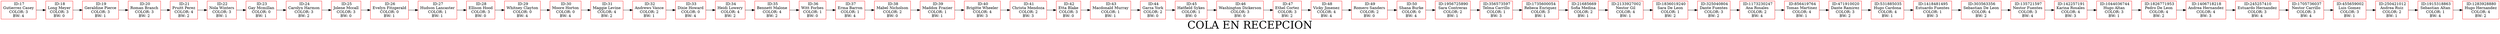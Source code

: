 digraph G { 
node[shape=box, color=red];
label="COLA EN RECEPCION";
fontsize = 40;
nodo1360875712[label=" ID:17\nGutierrez Casey\nCOLOR: 3\nBW: 4"]
nodo1625635731[label=" ID:18\nLong Meyer\nCOLOR: 3\nBW: 0"]
nodo1580066828[label=" ID:19\nGeraldine Pierce\nCOLOR: 3\nBW: 1"]
nodo491044090[label=" ID:20\nRoman Branch\nCOLOR: 3\nBW: 2"]
nodo644117698[label=" ID:21\nPruitt Perez\nCOLOR: 4\nBW: 2"]
nodo1872034366[label=" ID:22\nNola Winters\nCOLOR: 3\nBW: 1"]
nodo1581781576[label=" ID:23\nGay Mcmillan\nCOLOR: 0\nBW: 1"]
nodo1725154839[label=" ID:24\nCarolyn Harmon\nCOLOR: 3\nBW: 2"]
nodo1670675563[label=" ID:25\nJolene Mccall\nCOLOR: 3\nBW: 0"]
nodo723074861[label=" ID:26\nEvelyn Fitzgerald\nCOLOR: 0\nBW: 1"]
nodo895328852[label=" ID:27\nHudson Lancaster\nCOLOR: 1\nBW: 1"]
nodo1304836502[label=" ID:28\nEllison Hood\nCOLOR: 3\nBW: 0"]
nodo225534817[label=" ID:29\nWhitney Clayton\nCOLOR: 0\nBW: 4"]
nodo1878246837[label=" ID:30\nMoore Horton\nCOLOR: 0\nBW: 4"]
nodo929338653[label=" ID:31\nMaggie Levine\nCOLOR: 4\nBW: 2"]
nodo1259475182[label=" ID:32\nAndrews Vance\nCOLOR: 2\nBW: 1"]
nodo1300109446[label=" ID:33\nDixie Howard\nCOLOR: 0\nBW: 4"]
nodo1020371697[label=" ID:34\nHeidi Lowery\nCOLOR: 4\nBW: 2"]
nodo789451787[label=" ID:35\nBennett Malone\nCOLOR: 4\nBW: 2"]
nodo1950409828[label=" ID:36\nWitt Forbes\nCOLOR: 1\nBW: 0"]
nodo1229416514[label=" ID:37\nErma Barron\nCOLOR: 1\nBW: 4"]
nodo2016447921[label=" ID:38\nMabel Nicholson\nCOLOR: 2\nBW: 0"]
nodo666988784[label=" ID:39\nMaddox Frazier\nCOLOR: 1\nBW: 1"]
nodo1414644648[label=" ID:40\nBrigitte Wheeler\nCOLOR: 4\nBW: 3"]
nodo640070680[label=" ID:41\nChrista Mendoza\nCOLOR: 2\nBW: 3"]
nodo1510467688[label=" ID:42\nEtta Blake\nCOLOR: 3\nBW: 0"]
nodo1995265320[label=" ID:43\nMacdonald Murray\nCOLOR: 1\nBW: 1"]
nodo746292446[label=" ID:44\nGarza York\nCOLOR: 2\nBW: 0"]
nodo1072591677[label=" ID:45\nHatfield Sykes\nCOLOR: 1\nBW: 0"]
nodo1523554304[label=" ID:46\nWashington Dickerson\nCOLOR: 3\nBW: 0"]
nodo1175962212[label=" ID:47\nEthel Cortez\nCOLOR: 3\nBW: 2"]
nodo918221580[label=" ID:48\nVicky Jimenez\nCOLOR: 4\nBW: 4"]
nodo2055281021[label=" ID:49\nRomero Sanders\nCOLOR: 2\nBW: 0"]
nodo1554547125[label=" ID:50\nShana Burke\nCOLOR: 0\nBW: 4"]
nodo617901222[label=" ID:1956725890\nSara Contreras\nCOLOR: 2\nBW: 1"]
nodo1159190947[label=" ID:356573597\nTelma Carrillo\nCOLOR: 1\nBW: 3"]
nodo925858445[label=" ID:1735600054\nRebeca Enriquez\nCOLOR: 3\nBW: 1"]
nodo798154996[label=" ID:21685669\nSofia Medina\nCOLOR: 2\nBW: 1"]
nodo681842940[label=" ID:2133927002\nNestor Gil\nCOLOR: 4\nBW: 1"]
nodo1392838282[label=" ID:1836019240\nSara De Leon\nCOLOR: 1\nBW: 2"]
nodo523429237[label=" ID:325040804\nDante Fuentes\nCOLOR: 3\nBW: 2"]
nodo664740647[label=" ID:1173230247\nAna Rosales\nCOLOR: 2\nBW: 4"]
nodo804564176[label=" ID:856419764\nTomas Martinez\nCOLOR: 4\nBW: 1"]
nodo295530567[label=" ID:471910020\nDante Ramirez\nCOLOR: 3\nBW: 2"]
nodo2003749087[label=" ID:531885035\nHugo Cardona\nCOLOR: 4\nBW: 1"]
nodo1324119927[label=" ID:1418481495\nEstuardo Fuentes\nCOLOR: 1\nBW: 3"]
nodo990368553[label=" ID:303563356\nSebastian De Leon\nCOLOR: 4\nBW: 2"]
nodo1096979270[label=" ID:135721597\nNestor Fuentes\nCOLOR: 3\nBW: 4"]
nodo1078694789[label=" ID:142257191\nKarina Rosales\nCOLOR: 4\nBW: 3"]
nodo1831932724[label=" ID:1044036744\nHugo Altan\nCOLOR: 3\nBW: 1"]
nodo1747585824[label=" ID:1826771953\nPedro De Leon\nCOLOR: 4\nBW: 2"]
nodo1023892928[label=" ID:1406718218\nAndrea Hernandez\nCOLOR: 4\nBW: 3"]
nodo558638686[label=" ID:245257410\nEstuardo Hernandez\nCOLOR: 3\nBW: 4"]
nodo1149319664[label=" ID:1705736037\nNestor Carrillo\nCOLOR: 3\nBW: 4"]
nodo2093631819[label=" ID:455659002\nLuis Gomez\nCOLOR: 3\nBW: 1"]
nodo2074407503[label=" ID:250421012\nAndrea Ruiz\nCOLOR: 2\nBW: 1"]
nodo999966131[label=" ID:1915318863\nSebastian Altan\nCOLOR: 1\nBW: 4"]
nodo1989780873[label=" ID:1283928880\nHugo Hernandez\nCOLOR: 4\nBW: 2"]
nodo1360875712 -> nodo1625635731;
nodo1625635731 -> nodo1580066828;
nodo1580066828 -> nodo491044090;
nodo491044090 -> nodo644117698;
nodo644117698 -> nodo1872034366;
nodo1872034366 -> nodo1581781576;
nodo1581781576 -> nodo1725154839;
nodo1725154839 -> nodo1670675563;
nodo1670675563 -> nodo723074861;
nodo723074861 -> nodo895328852;
nodo895328852 -> nodo1304836502;
nodo1304836502 -> nodo225534817;
nodo225534817 -> nodo1878246837;
nodo1878246837 -> nodo929338653;
nodo929338653 -> nodo1259475182;
nodo1259475182 -> nodo1300109446;
nodo1300109446 -> nodo1020371697;
nodo1020371697 -> nodo789451787;
nodo789451787 -> nodo1950409828;
nodo1950409828 -> nodo1229416514;
nodo1229416514 -> nodo2016447921;
nodo2016447921 -> nodo666988784;
nodo666988784 -> nodo1414644648;
nodo1414644648 -> nodo640070680;
nodo640070680 -> nodo1510467688;
nodo1510467688 -> nodo1995265320;
nodo1995265320 -> nodo746292446;
nodo746292446 -> nodo1072591677;
nodo1072591677 -> nodo1523554304;
nodo1523554304 -> nodo1175962212;
nodo1175962212 -> nodo918221580;
nodo918221580 -> nodo2055281021;
nodo2055281021 -> nodo1554547125;
nodo1554547125 -> nodo617901222;
nodo617901222 -> nodo1159190947;
nodo1159190947 -> nodo925858445;
nodo925858445 -> nodo798154996;
nodo798154996 -> nodo681842940;
nodo681842940 -> nodo1392838282;
nodo1392838282 -> nodo523429237;
nodo523429237 -> nodo664740647;
nodo664740647 -> nodo804564176;
nodo804564176 -> nodo295530567;
nodo295530567 -> nodo2003749087;
nodo2003749087 -> nodo1324119927;
nodo1324119927 -> nodo990368553;
nodo990368553 -> nodo1096979270;
nodo1096979270 -> nodo1078694789;
nodo1078694789 -> nodo1831932724;
nodo1831932724 -> nodo1747585824;
nodo1747585824 -> nodo1023892928;
nodo1023892928 -> nodo558638686;
nodo558638686 -> nodo1149319664;
nodo1149319664 -> nodo2093631819;
nodo2093631819 -> nodo2074407503;
nodo2074407503 -> nodo999966131;
nodo999966131 -> nodo1989780873;
rankdir=LR;
} 
